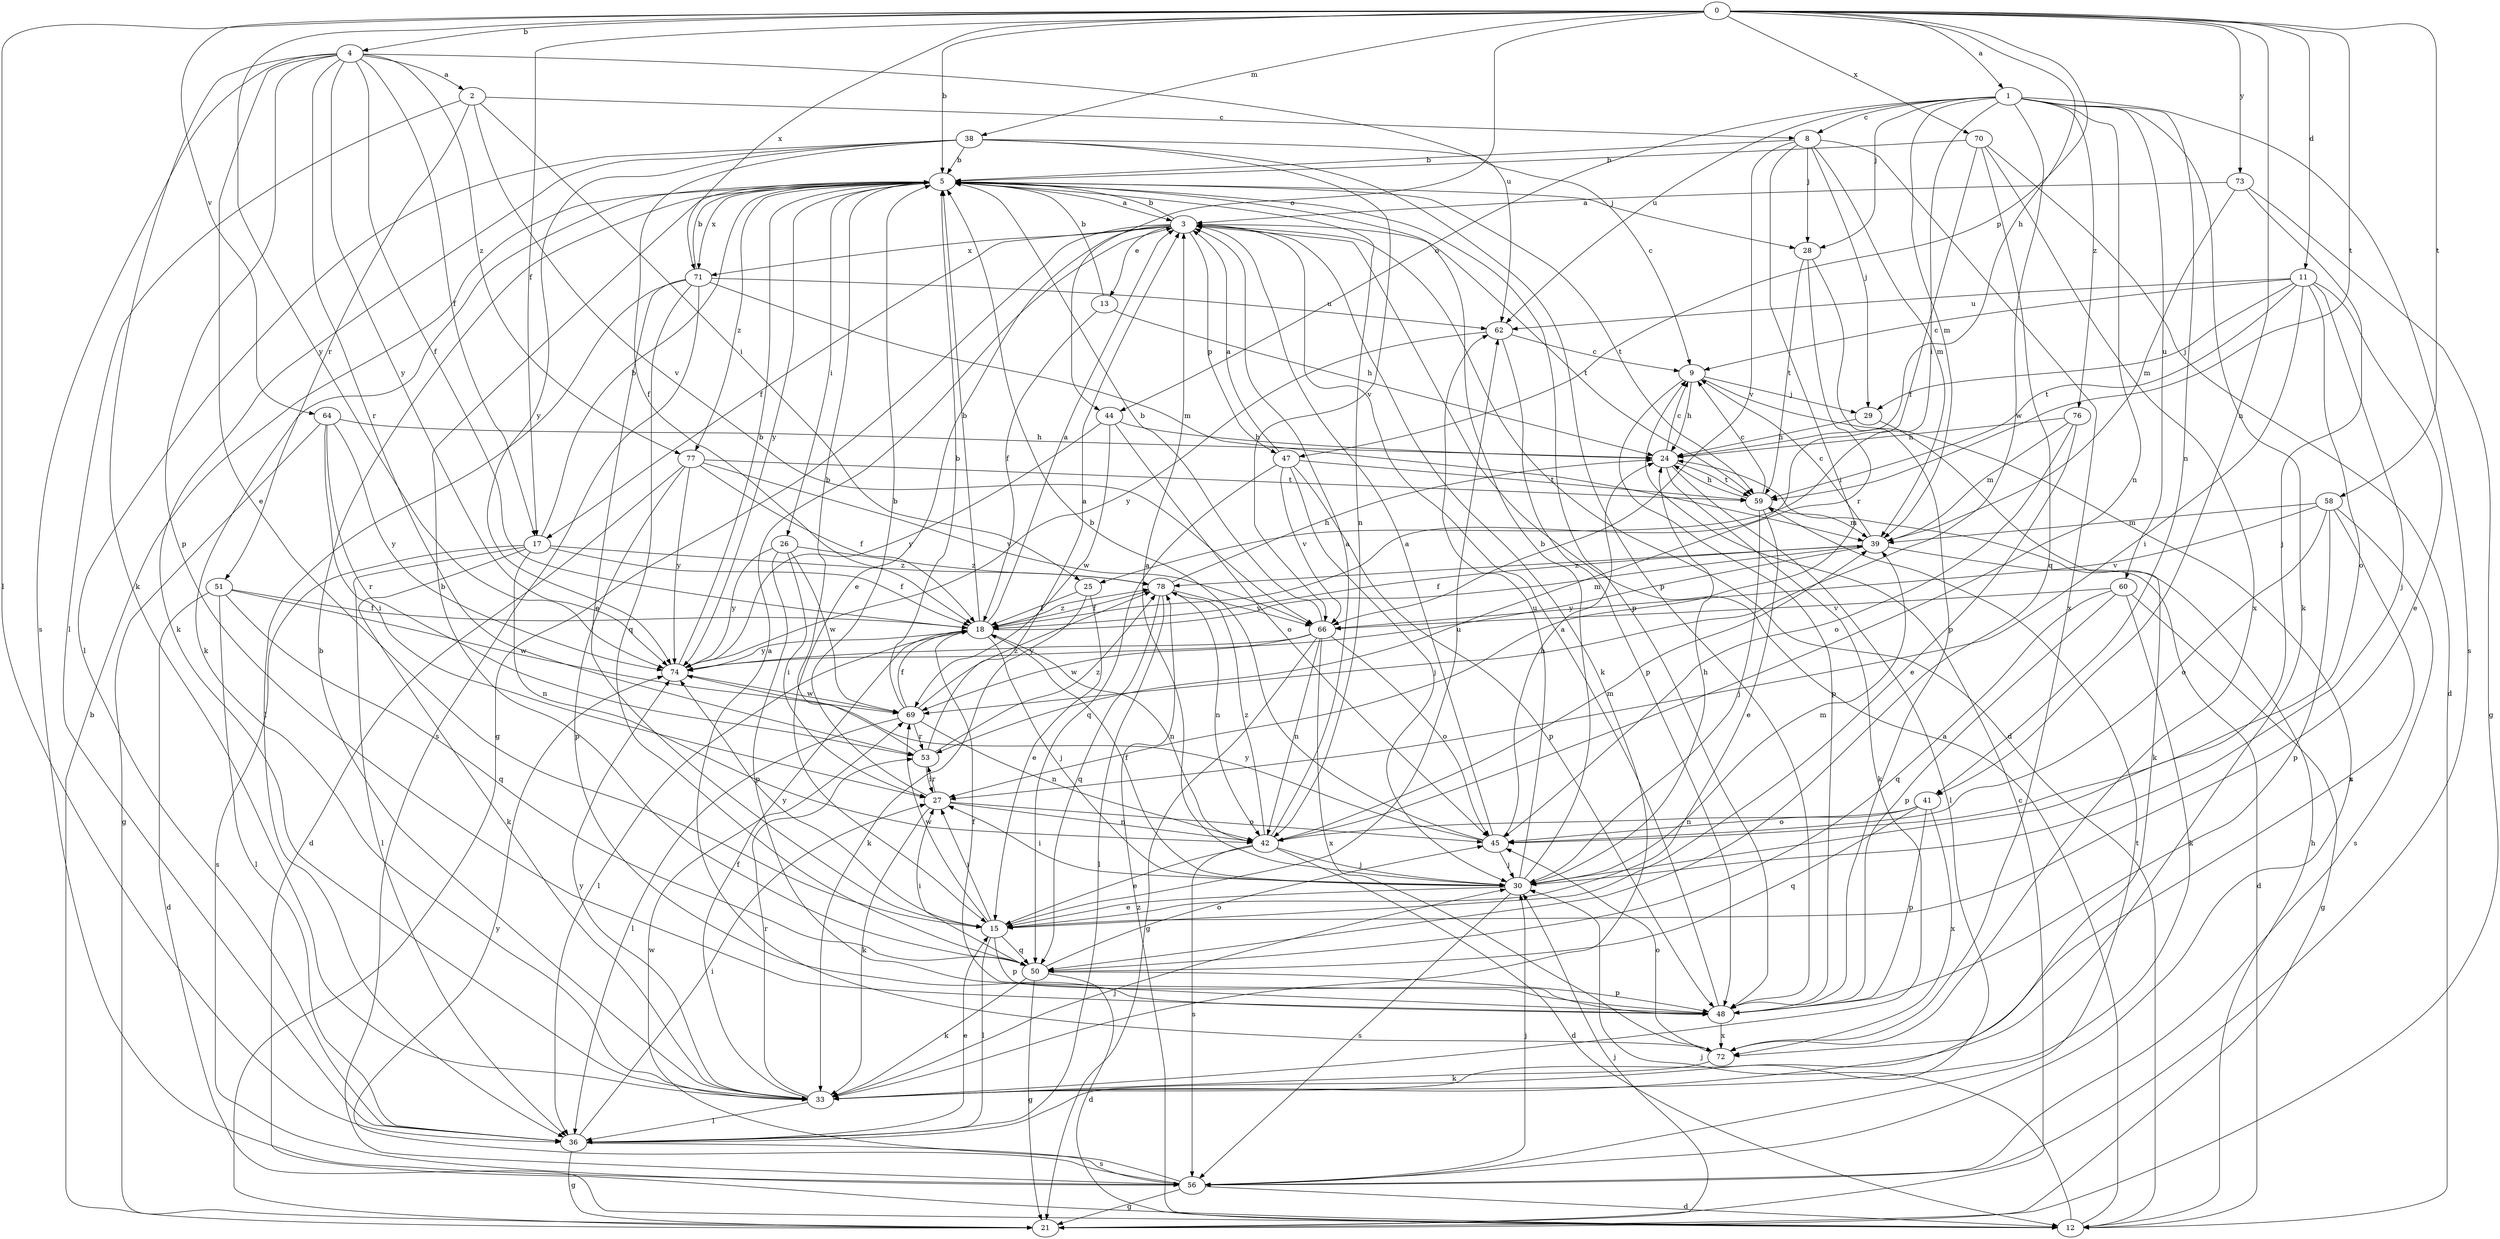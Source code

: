 strict digraph  {
0;
1;
2;
3;
4;
5;
8;
9;
11;
12;
13;
15;
17;
18;
21;
24;
25;
26;
27;
28;
29;
30;
33;
36;
38;
39;
41;
42;
44;
45;
47;
48;
50;
51;
53;
56;
58;
59;
60;
62;
64;
66;
69;
70;
71;
72;
73;
74;
76;
77;
78;
0 -> 1  [label=a];
0 -> 4  [label=b];
0 -> 5  [label=b];
0 -> 11  [label=d];
0 -> 17  [label=f];
0 -> 24  [label=h];
0 -> 36  [label=l];
0 -> 38  [label=m];
0 -> 41  [label=n];
0 -> 44  [label=o];
0 -> 47  [label=p];
0 -> 58  [label=t];
0 -> 59  [label=t];
0 -> 64  [label=v];
0 -> 70  [label=x];
0 -> 71  [label=x];
0 -> 73  [label=y];
0 -> 74  [label=y];
1 -> 8  [label=c];
1 -> 25  [label=i];
1 -> 28  [label=j];
1 -> 33  [label=k];
1 -> 39  [label=m];
1 -> 41  [label=n];
1 -> 42  [label=n];
1 -> 44  [label=o];
1 -> 56  [label=s];
1 -> 60  [label=u];
1 -> 62  [label=u];
1 -> 69  [label=w];
1 -> 76  [label=z];
2 -> 8  [label=c];
2 -> 25  [label=i];
2 -> 36  [label=l];
2 -> 51  [label=r];
2 -> 66  [label=v];
3 -> 5  [label=b];
3 -> 12  [label=d];
3 -> 13  [label=e];
3 -> 15  [label=e];
3 -> 17  [label=f];
3 -> 21  [label=g];
3 -> 33  [label=k];
3 -> 47  [label=p];
3 -> 59  [label=t];
3 -> 71  [label=x];
4 -> 2  [label=a];
4 -> 15  [label=e];
4 -> 17  [label=f];
4 -> 18  [label=f];
4 -> 33  [label=k];
4 -> 48  [label=p];
4 -> 53  [label=r];
4 -> 56  [label=s];
4 -> 62  [label=u];
4 -> 74  [label=y];
4 -> 77  [label=z];
5 -> 3  [label=a];
5 -> 26  [label=i];
5 -> 28  [label=j];
5 -> 33  [label=k];
5 -> 42  [label=n];
5 -> 48  [label=p];
5 -> 59  [label=t];
5 -> 71  [label=x];
5 -> 74  [label=y];
5 -> 77  [label=z];
8 -> 5  [label=b];
8 -> 27  [label=i];
8 -> 28  [label=j];
8 -> 29  [label=j];
8 -> 39  [label=m];
8 -> 66  [label=v];
8 -> 72  [label=x];
9 -> 24  [label=h];
9 -> 29  [label=j];
9 -> 48  [label=p];
9 -> 56  [label=s];
11 -> 9  [label=c];
11 -> 15  [label=e];
11 -> 27  [label=i];
11 -> 29  [label=j];
11 -> 30  [label=j];
11 -> 45  [label=o];
11 -> 59  [label=t];
11 -> 62  [label=u];
12 -> 3  [label=a];
12 -> 24  [label=h];
12 -> 30  [label=j];
12 -> 78  [label=z];
13 -> 5  [label=b];
13 -> 18  [label=f];
13 -> 24  [label=h];
15 -> 27  [label=i];
15 -> 36  [label=l];
15 -> 48  [label=p];
15 -> 50  [label=q];
15 -> 62  [label=u];
15 -> 69  [label=w];
15 -> 74  [label=y];
17 -> 5  [label=b];
17 -> 18  [label=f];
17 -> 33  [label=k];
17 -> 36  [label=l];
17 -> 42  [label=n];
17 -> 56  [label=s];
17 -> 78  [label=z];
18 -> 3  [label=a];
18 -> 5  [label=b];
18 -> 30  [label=j];
18 -> 36  [label=l];
18 -> 39  [label=m];
18 -> 42  [label=n];
18 -> 74  [label=y];
18 -> 78  [label=z];
21 -> 5  [label=b];
21 -> 9  [label=c];
21 -> 30  [label=j];
24 -> 9  [label=c];
24 -> 33  [label=k];
24 -> 36  [label=l];
24 -> 59  [label=t];
25 -> 15  [label=e];
25 -> 18  [label=f];
25 -> 33  [label=k];
26 -> 27  [label=i];
26 -> 48  [label=p];
26 -> 69  [label=w];
26 -> 74  [label=y];
26 -> 78  [label=z];
27 -> 5  [label=b];
27 -> 33  [label=k];
27 -> 42  [label=n];
27 -> 45  [label=o];
27 -> 53  [label=r];
28 -> 48  [label=p];
28 -> 53  [label=r];
28 -> 59  [label=t];
29 -> 24  [label=h];
29 -> 33  [label=k];
30 -> 3  [label=a];
30 -> 5  [label=b];
30 -> 15  [label=e];
30 -> 18  [label=f];
30 -> 24  [label=h];
30 -> 27  [label=i];
30 -> 39  [label=m];
30 -> 56  [label=s];
30 -> 62  [label=u];
33 -> 5  [label=b];
33 -> 18  [label=f];
33 -> 30  [label=j];
33 -> 36  [label=l];
33 -> 53  [label=r];
33 -> 74  [label=y];
36 -> 15  [label=e];
36 -> 21  [label=g];
36 -> 27  [label=i];
36 -> 56  [label=s];
38 -> 5  [label=b];
38 -> 9  [label=c];
38 -> 18  [label=f];
38 -> 33  [label=k];
38 -> 36  [label=l];
38 -> 48  [label=p];
38 -> 66  [label=v];
38 -> 74  [label=y];
39 -> 9  [label=c];
39 -> 12  [label=d];
39 -> 18  [label=f];
39 -> 74  [label=y];
39 -> 78  [label=z];
41 -> 42  [label=n];
41 -> 45  [label=o];
41 -> 48  [label=p];
41 -> 50  [label=q];
41 -> 72  [label=x];
42 -> 3  [label=a];
42 -> 12  [label=d];
42 -> 15  [label=e];
42 -> 30  [label=j];
42 -> 39  [label=m];
42 -> 56  [label=s];
42 -> 78  [label=z];
44 -> 24  [label=h];
44 -> 45  [label=o];
44 -> 69  [label=w];
44 -> 74  [label=y];
45 -> 3  [label=a];
45 -> 5  [label=b];
45 -> 24  [label=h];
45 -> 30  [label=j];
45 -> 74  [label=y];
47 -> 3  [label=a];
47 -> 30  [label=j];
47 -> 48  [label=p];
47 -> 50  [label=q];
47 -> 59  [label=t];
47 -> 66  [label=v];
48 -> 3  [label=a];
48 -> 18  [label=f];
48 -> 72  [label=x];
50 -> 5  [label=b];
50 -> 12  [label=d];
50 -> 21  [label=g];
50 -> 27  [label=i];
50 -> 33  [label=k];
50 -> 45  [label=o];
50 -> 48  [label=p];
51 -> 12  [label=d];
51 -> 18  [label=f];
51 -> 36  [label=l];
51 -> 50  [label=q];
51 -> 69  [label=w];
53 -> 3  [label=a];
53 -> 5  [label=b];
53 -> 27  [label=i];
53 -> 78  [label=z];
56 -> 12  [label=d];
56 -> 21  [label=g];
56 -> 30  [label=j];
56 -> 59  [label=t];
56 -> 69  [label=w];
56 -> 74  [label=y];
58 -> 39  [label=m];
58 -> 45  [label=o];
58 -> 48  [label=p];
58 -> 56  [label=s];
58 -> 66  [label=v];
58 -> 72  [label=x];
59 -> 9  [label=c];
59 -> 15  [label=e];
59 -> 24  [label=h];
59 -> 30  [label=j];
59 -> 39  [label=m];
60 -> 21  [label=g];
60 -> 33  [label=k];
60 -> 48  [label=p];
60 -> 50  [label=q];
60 -> 66  [label=v];
62 -> 9  [label=c];
62 -> 48  [label=p];
62 -> 74  [label=y];
64 -> 21  [label=g];
64 -> 24  [label=h];
64 -> 27  [label=i];
64 -> 53  [label=r];
64 -> 74  [label=y];
66 -> 5  [label=b];
66 -> 21  [label=g];
66 -> 42  [label=n];
66 -> 45  [label=o];
66 -> 69  [label=w];
66 -> 72  [label=x];
66 -> 74  [label=y];
69 -> 5  [label=b];
69 -> 18  [label=f];
69 -> 36  [label=l];
69 -> 42  [label=n];
69 -> 53  [label=r];
69 -> 78  [label=z];
70 -> 5  [label=b];
70 -> 12  [label=d];
70 -> 18  [label=f];
70 -> 50  [label=q];
70 -> 72  [label=x];
71 -> 5  [label=b];
71 -> 15  [label=e];
71 -> 36  [label=l];
71 -> 39  [label=m];
71 -> 50  [label=q];
71 -> 56  [label=s];
71 -> 62  [label=u];
72 -> 3  [label=a];
72 -> 33  [label=k];
72 -> 45  [label=o];
73 -> 3  [label=a];
73 -> 21  [label=g];
73 -> 30  [label=j];
73 -> 39  [label=m];
74 -> 5  [label=b];
74 -> 69  [label=w];
76 -> 15  [label=e];
76 -> 24  [label=h];
76 -> 39  [label=m];
76 -> 45  [label=o];
77 -> 12  [label=d];
77 -> 18  [label=f];
77 -> 48  [label=p];
77 -> 59  [label=t];
77 -> 66  [label=v];
77 -> 74  [label=y];
78 -> 18  [label=f];
78 -> 24  [label=h];
78 -> 36  [label=l];
78 -> 42  [label=n];
78 -> 50  [label=q];
78 -> 66  [label=v];
}
